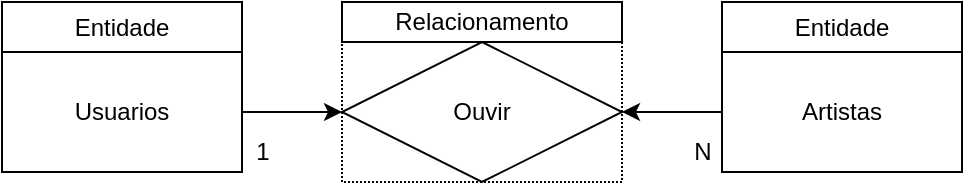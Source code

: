 <mxfile version="14.1.8" type="device"><diagram id="UzwfcoGWtlk6J4LMGT1N" name="Page-1"><mxGraphModel dx="1089" dy="708" grid="1" gridSize="10" guides="1" tooltips="1" connect="1" arrows="1" fold="1" page="1" pageScale="1" pageWidth="827" pageHeight="1169" math="0" shadow="0"><root><mxCell id="0"/><mxCell id="1" parent="0"/><mxCell id="EqxjWTopsq-pH-dDxfEC-23" value="" style="whiteSpace=wrap;html=1;dashed=1;dashPattern=1 1;" parent="1" vertex="1"><mxGeometry x="190" y="30" width="140" height="70" as="geometry"/></mxCell><mxCell id="EqxjWTopsq-pH-dDxfEC-24" style="edgeStyle=orthogonalEdgeStyle;rounded=0;orthogonalLoop=1;jettySize=auto;html=1;" parent="1" source="EqxjWTopsq-pH-dDxfEC-25" target="EqxjWTopsq-pH-dDxfEC-28" edge="1"><mxGeometry relative="1" as="geometry"/></mxCell><mxCell id="EqxjWTopsq-pH-dDxfEC-25" value="Usuarios" style="whiteSpace=wrap;html=1;" parent="1" vertex="1"><mxGeometry x="20" y="35" width="120" height="60" as="geometry"/></mxCell><mxCell id="EqxjWTopsq-pH-dDxfEC-26" value="" style="edgeStyle=orthogonalEdgeStyle;rounded=0;orthogonalLoop=1;jettySize=auto;html=1;" parent="1" source="EqxjWTopsq-pH-dDxfEC-27" target="EqxjWTopsq-pH-dDxfEC-28" edge="1"><mxGeometry relative="1" as="geometry"/></mxCell><mxCell id="EqxjWTopsq-pH-dDxfEC-27" value="Artistas" style="whiteSpace=wrap;html=1;" parent="1" vertex="1"><mxGeometry x="380" y="35" width="120" height="60" as="geometry"/></mxCell><mxCell id="EqxjWTopsq-pH-dDxfEC-28" value="Ouvir" style="rhombus;whiteSpace=wrap;html=1;" parent="1" vertex="1"><mxGeometry x="190" y="30" width="140" height="70" as="geometry"/></mxCell><mxCell id="EqxjWTopsq-pH-dDxfEC-29" value="1" style="text;html=1;align=center;verticalAlign=middle;resizable=0;points=[];autosize=1;" parent="1" vertex="1"><mxGeometry x="140" y="75" width="20" height="20" as="geometry"/></mxCell><mxCell id="EqxjWTopsq-pH-dDxfEC-30" value="N" style="text;html=1;align=center;verticalAlign=middle;resizable=0;points=[];autosize=1;" parent="1" vertex="1"><mxGeometry x="360" y="75" width="20" height="20" as="geometry"/></mxCell><mxCell id="EqxjWTopsq-pH-dDxfEC-31" value="Entidade" style="whiteSpace=wrap;html=1;" parent="1" vertex="1"><mxGeometry x="20" y="10" width="120" height="25" as="geometry"/></mxCell><mxCell id="EqxjWTopsq-pH-dDxfEC-32" value="Entidade" style="whiteSpace=wrap;html=1;" parent="1" vertex="1"><mxGeometry x="380" y="10" width="120" height="25" as="geometry"/></mxCell><mxCell id="EqxjWTopsq-pH-dDxfEC-33" value="Relacionamento" style="whiteSpace=wrap;html=1;" parent="1" vertex="1"><mxGeometry x="190" y="10" width="140" height="20" as="geometry"/></mxCell></root></mxGraphModel></diagram></mxfile>